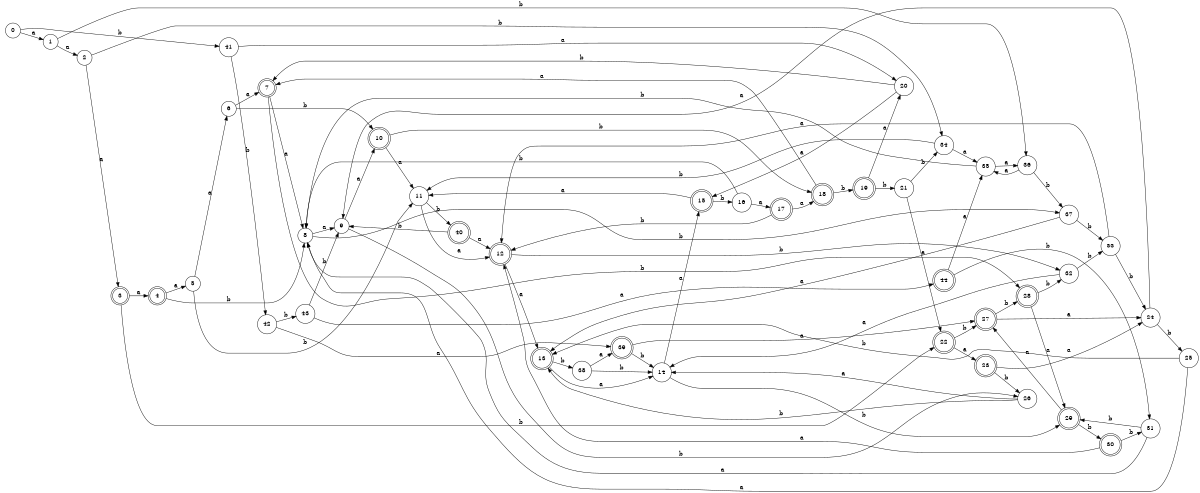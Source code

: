digraph n36_5 {
__start0 [label="" shape="none"];

rankdir=LR;
size="8,5";

s0 [style="filled", color="black", fillcolor="white" shape="circle", label="0"];
s1 [style="filled", color="black", fillcolor="white" shape="circle", label="1"];
s2 [style="filled", color="black", fillcolor="white" shape="circle", label="2"];
s3 [style="rounded,filled", color="black", fillcolor="white" shape="doublecircle", label="3"];
s4 [style="rounded,filled", color="black", fillcolor="white" shape="doublecircle", label="4"];
s5 [style="filled", color="black", fillcolor="white" shape="circle", label="5"];
s6 [style="filled", color="black", fillcolor="white" shape="circle", label="6"];
s7 [style="rounded,filled", color="black", fillcolor="white" shape="doublecircle", label="7"];
s8 [style="filled", color="black", fillcolor="white" shape="circle", label="8"];
s9 [style="filled", color="black", fillcolor="white" shape="circle", label="9"];
s10 [style="rounded,filled", color="black", fillcolor="white" shape="doublecircle", label="10"];
s11 [style="filled", color="black", fillcolor="white" shape="circle", label="11"];
s12 [style="rounded,filled", color="black", fillcolor="white" shape="doublecircle", label="12"];
s13 [style="rounded,filled", color="black", fillcolor="white" shape="doublecircle", label="13"];
s14 [style="filled", color="black", fillcolor="white" shape="circle", label="14"];
s15 [style="rounded,filled", color="black", fillcolor="white" shape="doublecircle", label="15"];
s16 [style="filled", color="black", fillcolor="white" shape="circle", label="16"];
s17 [style="rounded,filled", color="black", fillcolor="white" shape="doublecircle", label="17"];
s18 [style="rounded,filled", color="black", fillcolor="white" shape="doublecircle", label="18"];
s19 [style="rounded,filled", color="black", fillcolor="white" shape="doublecircle", label="19"];
s20 [style="filled", color="black", fillcolor="white" shape="circle", label="20"];
s21 [style="filled", color="black", fillcolor="white" shape="circle", label="21"];
s22 [style="rounded,filled", color="black", fillcolor="white" shape="doublecircle", label="22"];
s23 [style="rounded,filled", color="black", fillcolor="white" shape="doublecircle", label="23"];
s24 [style="filled", color="black", fillcolor="white" shape="circle", label="24"];
s25 [style="filled", color="black", fillcolor="white" shape="circle", label="25"];
s26 [style="filled", color="black", fillcolor="white" shape="circle", label="26"];
s27 [style="rounded,filled", color="black", fillcolor="white" shape="doublecircle", label="27"];
s28 [style="rounded,filled", color="black", fillcolor="white" shape="doublecircle", label="28"];
s29 [style="rounded,filled", color="black", fillcolor="white" shape="doublecircle", label="29"];
s30 [style="rounded,filled", color="black", fillcolor="white" shape="doublecircle", label="30"];
s31 [style="filled", color="black", fillcolor="white" shape="circle", label="31"];
s32 [style="filled", color="black", fillcolor="white" shape="circle", label="32"];
s33 [style="filled", color="black", fillcolor="white" shape="circle", label="33"];
s34 [style="filled", color="black", fillcolor="white" shape="circle", label="34"];
s35 [style="filled", color="black", fillcolor="white" shape="circle", label="35"];
s36 [style="filled", color="black", fillcolor="white" shape="circle", label="36"];
s37 [style="filled", color="black", fillcolor="white" shape="circle", label="37"];
s38 [style="filled", color="black", fillcolor="white" shape="circle", label="38"];
s39 [style="rounded,filled", color="black", fillcolor="white" shape="doublecircle", label="39"];
s40 [style="rounded,filled", color="black", fillcolor="white" shape="doublecircle", label="40"];
s41 [style="filled", color="black", fillcolor="white" shape="circle", label="41"];
s42 [style="filled", color="black", fillcolor="white" shape="circle", label="42"];
s43 [style="filled", color="black", fillcolor="white" shape="circle", label="43"];
s44 [style="rounded,filled", color="black", fillcolor="white" shape="doublecircle", label="44"];
s0 -> s1 [label="a"];
s0 -> s41 [label="b"];
s1 -> s2 [label="a"];
s1 -> s36 [label="b"];
s2 -> s3 [label="a"];
s2 -> s34 [label="b"];
s3 -> s4 [label="a"];
s3 -> s22 [label="b"];
s4 -> s5 [label="a"];
s4 -> s8 [label="b"];
s5 -> s6 [label="a"];
s5 -> s11 [label="b"];
s6 -> s7 [label="a"];
s6 -> s10 [label="b"];
s7 -> s8 [label="a"];
s7 -> s28 [label="b"];
s8 -> s9 [label="a"];
s8 -> s37 [label="b"];
s9 -> s10 [label="a"];
s9 -> s26 [label="b"];
s10 -> s11 [label="a"];
s10 -> s18 [label="b"];
s11 -> s12 [label="a"];
s11 -> s40 [label="b"];
s12 -> s13 [label="a"];
s12 -> s32 [label="b"];
s13 -> s14 [label="a"];
s13 -> s38 [label="b"];
s14 -> s15 [label="a"];
s14 -> s29 [label="b"];
s15 -> s11 [label="a"];
s15 -> s16 [label="b"];
s16 -> s17 [label="a"];
s16 -> s8 [label="b"];
s17 -> s18 [label="a"];
s17 -> s12 [label="b"];
s18 -> s7 [label="a"];
s18 -> s19 [label="b"];
s19 -> s20 [label="a"];
s19 -> s21 [label="b"];
s20 -> s15 [label="a"];
s20 -> s7 [label="b"];
s21 -> s22 [label="a"];
s21 -> s34 [label="b"];
s22 -> s23 [label="a"];
s22 -> s27 [label="b"];
s23 -> s24 [label="a"];
s23 -> s26 [label="b"];
s24 -> s9 [label="a"];
s24 -> s25 [label="b"];
s25 -> s8 [label="a"];
s25 -> s13 [label="b"];
s26 -> s14 [label="a"];
s26 -> s13 [label="b"];
s27 -> s24 [label="a"];
s27 -> s28 [label="b"];
s28 -> s29 [label="a"];
s28 -> s32 [label="b"];
s29 -> s27 [label="a"];
s29 -> s30 [label="b"];
s30 -> s12 [label="a"];
s30 -> s31 [label="b"];
s31 -> s8 [label="a"];
s31 -> s29 [label="b"];
s32 -> s14 [label="a"];
s32 -> s33 [label="b"];
s33 -> s12 [label="a"];
s33 -> s24 [label="b"];
s34 -> s35 [label="a"];
s34 -> s11 [label="b"];
s35 -> s36 [label="a"];
s35 -> s8 [label="b"];
s36 -> s35 [label="a"];
s36 -> s37 [label="b"];
s37 -> s13 [label="a"];
s37 -> s33 [label="b"];
s38 -> s39 [label="a"];
s38 -> s14 [label="b"];
s39 -> s27 [label="a"];
s39 -> s14 [label="b"];
s40 -> s12 [label="a"];
s40 -> s9 [label="b"];
s41 -> s20 [label="a"];
s41 -> s42 [label="b"];
s42 -> s39 [label="a"];
s42 -> s43 [label="b"];
s43 -> s44 [label="a"];
s43 -> s9 [label="b"];
s44 -> s35 [label="a"];
s44 -> s31 [label="b"];

}